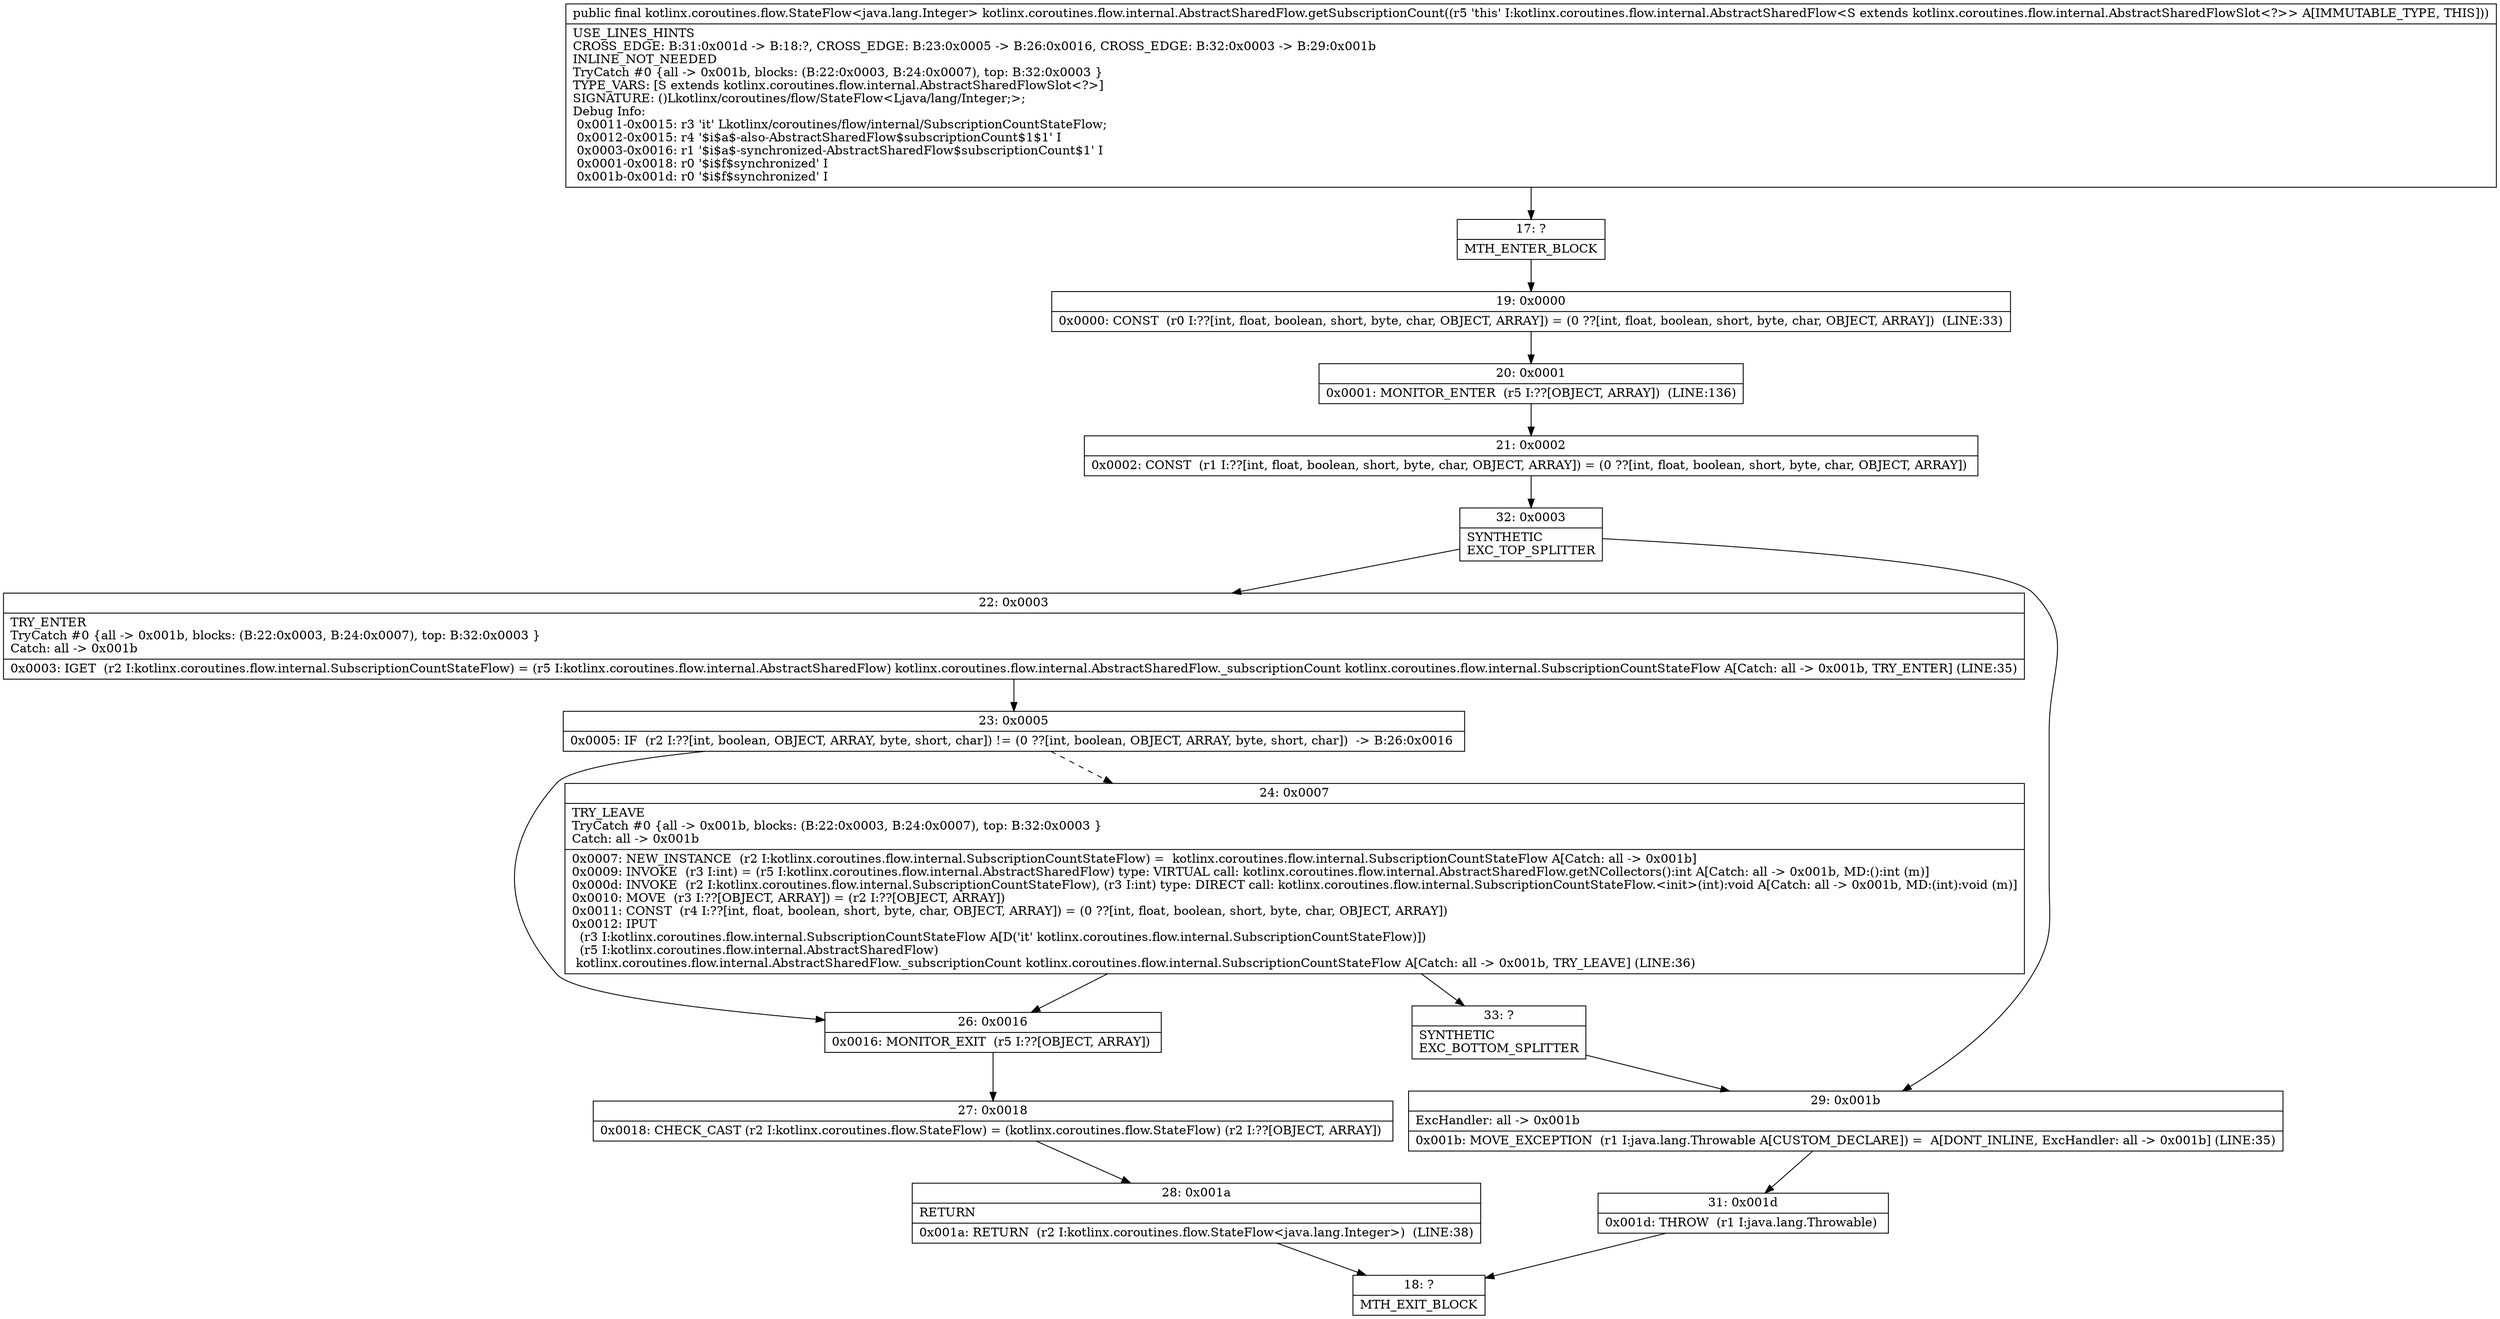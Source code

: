 digraph "CFG forkotlinx.coroutines.flow.internal.AbstractSharedFlow.getSubscriptionCount()Lkotlinx\/coroutines\/flow\/StateFlow;" {
Node_17 [shape=record,label="{17\:\ ?|MTH_ENTER_BLOCK\l}"];
Node_19 [shape=record,label="{19\:\ 0x0000|0x0000: CONST  (r0 I:??[int, float, boolean, short, byte, char, OBJECT, ARRAY]) = (0 ??[int, float, boolean, short, byte, char, OBJECT, ARRAY])  (LINE:33)\l}"];
Node_20 [shape=record,label="{20\:\ 0x0001|0x0001: MONITOR_ENTER  (r5 I:??[OBJECT, ARRAY])  (LINE:136)\l}"];
Node_21 [shape=record,label="{21\:\ 0x0002|0x0002: CONST  (r1 I:??[int, float, boolean, short, byte, char, OBJECT, ARRAY]) = (0 ??[int, float, boolean, short, byte, char, OBJECT, ARRAY]) \l}"];
Node_32 [shape=record,label="{32\:\ 0x0003|SYNTHETIC\lEXC_TOP_SPLITTER\l}"];
Node_22 [shape=record,label="{22\:\ 0x0003|TRY_ENTER\lTryCatch #0 \{all \-\> 0x001b, blocks: (B:22:0x0003, B:24:0x0007), top: B:32:0x0003 \}\lCatch: all \-\> 0x001b\l|0x0003: IGET  (r2 I:kotlinx.coroutines.flow.internal.SubscriptionCountStateFlow) = (r5 I:kotlinx.coroutines.flow.internal.AbstractSharedFlow) kotlinx.coroutines.flow.internal.AbstractSharedFlow._subscriptionCount kotlinx.coroutines.flow.internal.SubscriptionCountStateFlow A[Catch: all \-\> 0x001b, TRY_ENTER] (LINE:35)\l}"];
Node_23 [shape=record,label="{23\:\ 0x0005|0x0005: IF  (r2 I:??[int, boolean, OBJECT, ARRAY, byte, short, char]) != (0 ??[int, boolean, OBJECT, ARRAY, byte, short, char])  \-\> B:26:0x0016 \l}"];
Node_24 [shape=record,label="{24\:\ 0x0007|TRY_LEAVE\lTryCatch #0 \{all \-\> 0x001b, blocks: (B:22:0x0003, B:24:0x0007), top: B:32:0x0003 \}\lCatch: all \-\> 0x001b\l|0x0007: NEW_INSTANCE  (r2 I:kotlinx.coroutines.flow.internal.SubscriptionCountStateFlow) =  kotlinx.coroutines.flow.internal.SubscriptionCountStateFlow A[Catch: all \-\> 0x001b]\l0x0009: INVOKE  (r3 I:int) = (r5 I:kotlinx.coroutines.flow.internal.AbstractSharedFlow) type: VIRTUAL call: kotlinx.coroutines.flow.internal.AbstractSharedFlow.getNCollectors():int A[Catch: all \-\> 0x001b, MD:():int (m)]\l0x000d: INVOKE  (r2 I:kotlinx.coroutines.flow.internal.SubscriptionCountStateFlow), (r3 I:int) type: DIRECT call: kotlinx.coroutines.flow.internal.SubscriptionCountStateFlow.\<init\>(int):void A[Catch: all \-\> 0x001b, MD:(int):void (m)]\l0x0010: MOVE  (r3 I:??[OBJECT, ARRAY]) = (r2 I:??[OBJECT, ARRAY]) \l0x0011: CONST  (r4 I:??[int, float, boolean, short, byte, char, OBJECT, ARRAY]) = (0 ??[int, float, boolean, short, byte, char, OBJECT, ARRAY]) \l0x0012: IPUT  \l  (r3 I:kotlinx.coroutines.flow.internal.SubscriptionCountStateFlow A[D('it' kotlinx.coroutines.flow.internal.SubscriptionCountStateFlow)])\l  (r5 I:kotlinx.coroutines.flow.internal.AbstractSharedFlow)\l kotlinx.coroutines.flow.internal.AbstractSharedFlow._subscriptionCount kotlinx.coroutines.flow.internal.SubscriptionCountStateFlow A[Catch: all \-\> 0x001b, TRY_LEAVE] (LINE:36)\l}"];
Node_33 [shape=record,label="{33\:\ ?|SYNTHETIC\lEXC_BOTTOM_SPLITTER\l}"];
Node_26 [shape=record,label="{26\:\ 0x0016|0x0016: MONITOR_EXIT  (r5 I:??[OBJECT, ARRAY]) \l}"];
Node_27 [shape=record,label="{27\:\ 0x0018|0x0018: CHECK_CAST (r2 I:kotlinx.coroutines.flow.StateFlow) = (kotlinx.coroutines.flow.StateFlow) (r2 I:??[OBJECT, ARRAY]) \l}"];
Node_28 [shape=record,label="{28\:\ 0x001a|RETURN\l|0x001a: RETURN  (r2 I:kotlinx.coroutines.flow.StateFlow\<java.lang.Integer\>)  (LINE:38)\l}"];
Node_18 [shape=record,label="{18\:\ ?|MTH_EXIT_BLOCK\l}"];
Node_29 [shape=record,label="{29\:\ 0x001b|ExcHandler: all \-\> 0x001b\l|0x001b: MOVE_EXCEPTION  (r1 I:java.lang.Throwable A[CUSTOM_DECLARE]) =  A[DONT_INLINE, ExcHandler: all \-\> 0x001b] (LINE:35)\l}"];
Node_31 [shape=record,label="{31\:\ 0x001d|0x001d: THROW  (r1 I:java.lang.Throwable) \l}"];
MethodNode[shape=record,label="{public final kotlinx.coroutines.flow.StateFlow\<java.lang.Integer\> kotlinx.coroutines.flow.internal.AbstractSharedFlow.getSubscriptionCount((r5 'this' I:kotlinx.coroutines.flow.internal.AbstractSharedFlow\<S extends kotlinx.coroutines.flow.internal.AbstractSharedFlowSlot\<?\>\> A[IMMUTABLE_TYPE, THIS]))  | USE_LINES_HINTS\lCROSS_EDGE: B:31:0x001d \-\> B:18:?, CROSS_EDGE: B:23:0x0005 \-\> B:26:0x0016, CROSS_EDGE: B:32:0x0003 \-\> B:29:0x001b\lINLINE_NOT_NEEDED\lTryCatch #0 \{all \-\> 0x001b, blocks: (B:22:0x0003, B:24:0x0007), top: B:32:0x0003 \}\lTYPE_VARS: [S extends kotlinx.coroutines.flow.internal.AbstractSharedFlowSlot\<?\>]\lSIGNATURE: ()Lkotlinx\/coroutines\/flow\/StateFlow\<Ljava\/lang\/Integer;\>;\lDebug Info:\l  0x0011\-0x0015: r3 'it' Lkotlinx\/coroutines\/flow\/internal\/SubscriptionCountStateFlow;\l  0x0012\-0x0015: r4 '$i$a$\-also\-AbstractSharedFlow$subscriptionCount$1$1' I\l  0x0003\-0x0016: r1 '$i$a$\-synchronized\-AbstractSharedFlow$subscriptionCount$1' I\l  0x0001\-0x0018: r0 '$i$f$synchronized' I\l  0x001b\-0x001d: r0 '$i$f$synchronized' I\l}"];
MethodNode -> Node_17;Node_17 -> Node_19;
Node_19 -> Node_20;
Node_20 -> Node_21;
Node_21 -> Node_32;
Node_32 -> Node_22;
Node_32 -> Node_29;
Node_22 -> Node_23;
Node_23 -> Node_24[style=dashed];
Node_23 -> Node_26;
Node_24 -> Node_26;
Node_24 -> Node_33;
Node_33 -> Node_29;
Node_26 -> Node_27;
Node_27 -> Node_28;
Node_28 -> Node_18;
Node_29 -> Node_31;
Node_31 -> Node_18;
}

